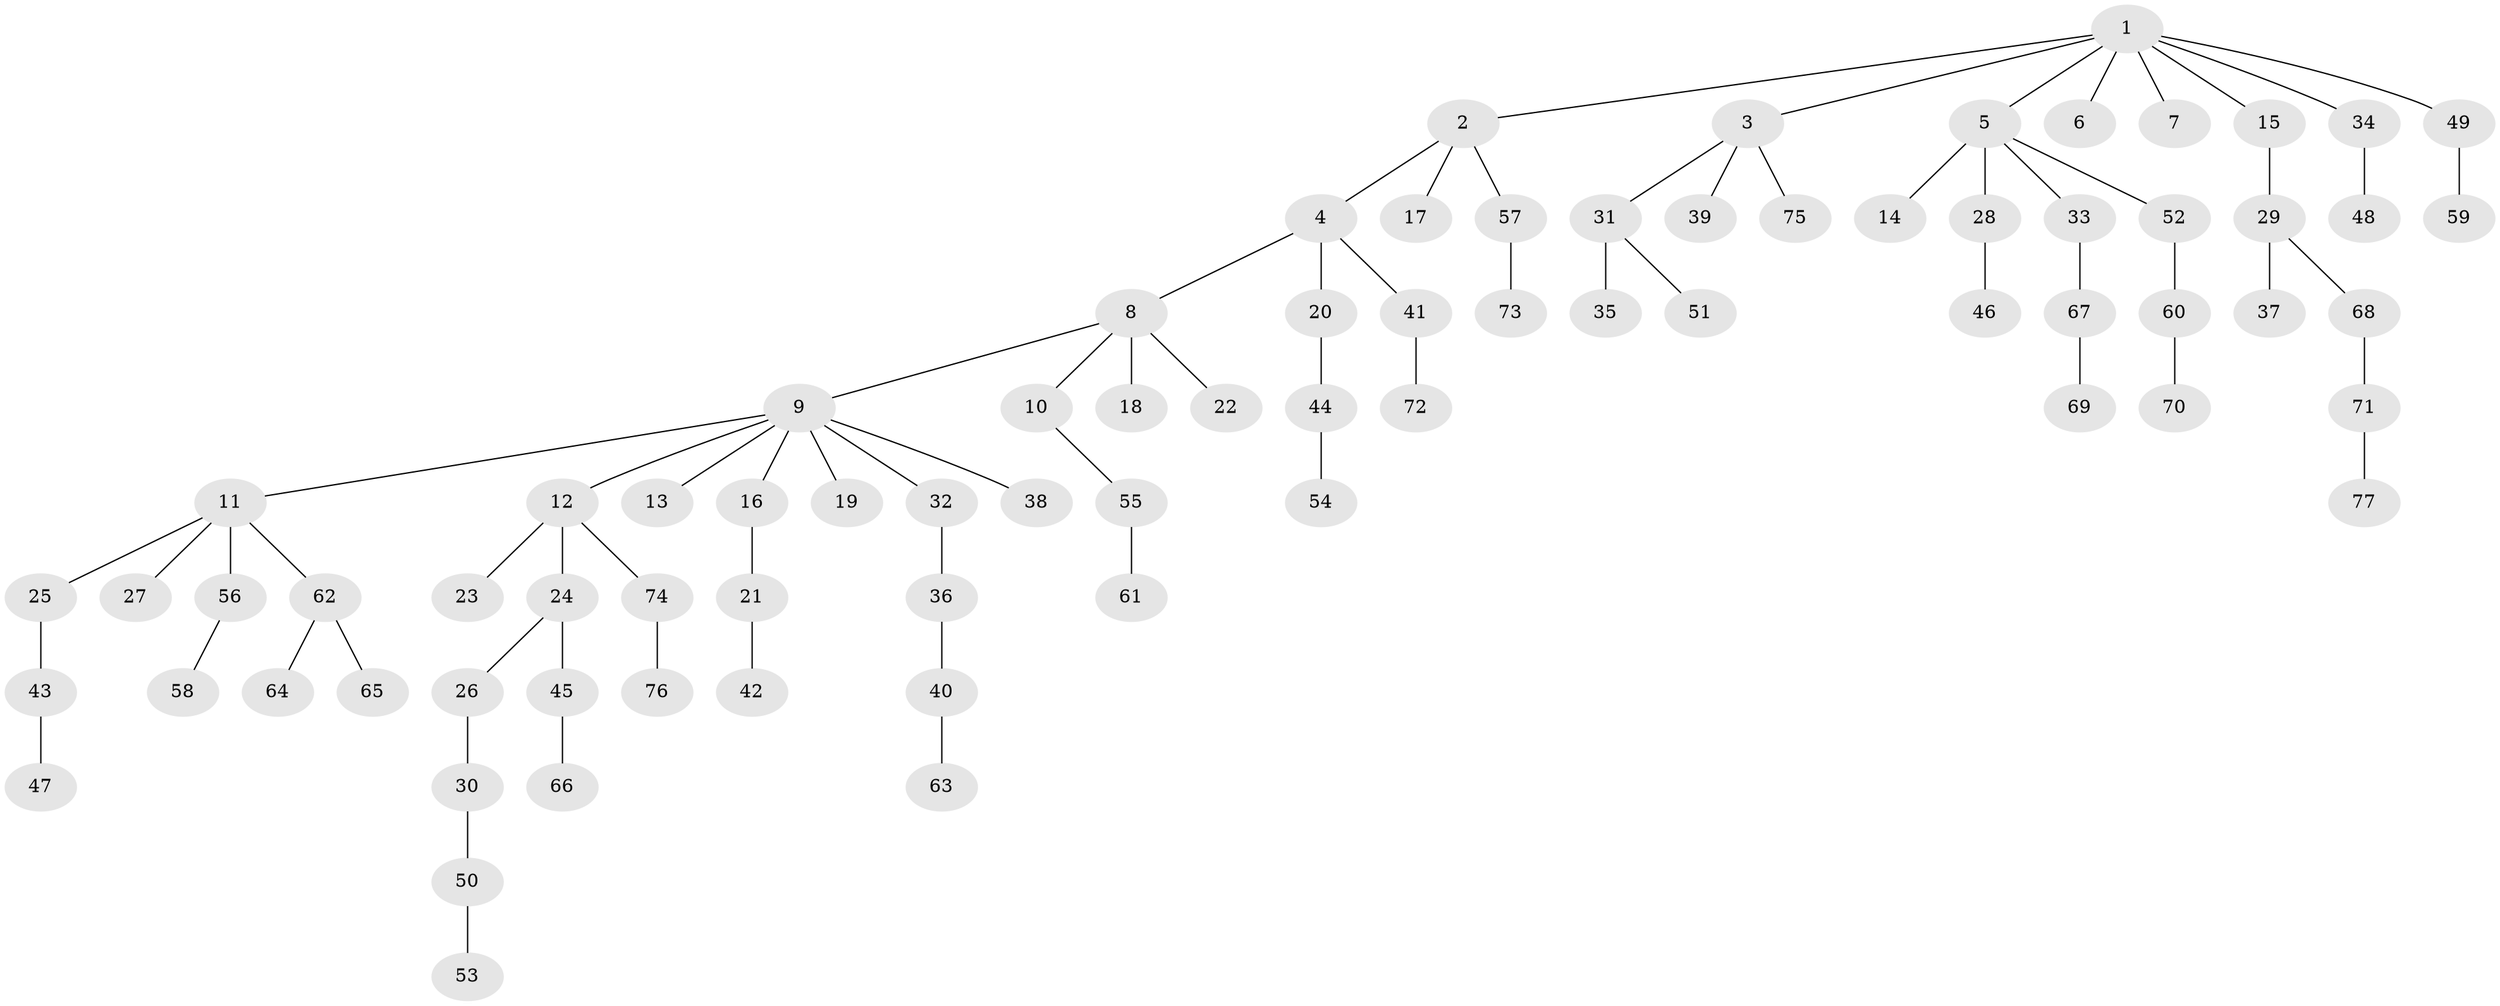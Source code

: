 // coarse degree distribution, {7: 0.02564102564102564, 2: 0.358974358974359, 1: 0.4358974358974359, 3: 0.15384615384615385, 6: 0.02564102564102564}
// Generated by graph-tools (version 1.1) at 2025/37/03/04/25 23:37:17]
// undirected, 77 vertices, 76 edges
graph export_dot {
  node [color=gray90,style=filled];
  1;
  2;
  3;
  4;
  5;
  6;
  7;
  8;
  9;
  10;
  11;
  12;
  13;
  14;
  15;
  16;
  17;
  18;
  19;
  20;
  21;
  22;
  23;
  24;
  25;
  26;
  27;
  28;
  29;
  30;
  31;
  32;
  33;
  34;
  35;
  36;
  37;
  38;
  39;
  40;
  41;
  42;
  43;
  44;
  45;
  46;
  47;
  48;
  49;
  50;
  51;
  52;
  53;
  54;
  55;
  56;
  57;
  58;
  59;
  60;
  61;
  62;
  63;
  64;
  65;
  66;
  67;
  68;
  69;
  70;
  71;
  72;
  73;
  74;
  75;
  76;
  77;
  1 -- 2;
  1 -- 3;
  1 -- 5;
  1 -- 6;
  1 -- 7;
  1 -- 15;
  1 -- 34;
  1 -- 49;
  2 -- 4;
  2 -- 17;
  2 -- 57;
  3 -- 31;
  3 -- 39;
  3 -- 75;
  4 -- 8;
  4 -- 20;
  4 -- 41;
  5 -- 14;
  5 -- 28;
  5 -- 33;
  5 -- 52;
  8 -- 9;
  8 -- 10;
  8 -- 18;
  8 -- 22;
  9 -- 11;
  9 -- 12;
  9 -- 13;
  9 -- 16;
  9 -- 19;
  9 -- 32;
  9 -- 38;
  10 -- 55;
  11 -- 25;
  11 -- 27;
  11 -- 56;
  11 -- 62;
  12 -- 23;
  12 -- 24;
  12 -- 74;
  15 -- 29;
  16 -- 21;
  20 -- 44;
  21 -- 42;
  24 -- 26;
  24 -- 45;
  25 -- 43;
  26 -- 30;
  28 -- 46;
  29 -- 37;
  29 -- 68;
  30 -- 50;
  31 -- 35;
  31 -- 51;
  32 -- 36;
  33 -- 67;
  34 -- 48;
  36 -- 40;
  40 -- 63;
  41 -- 72;
  43 -- 47;
  44 -- 54;
  45 -- 66;
  49 -- 59;
  50 -- 53;
  52 -- 60;
  55 -- 61;
  56 -- 58;
  57 -- 73;
  60 -- 70;
  62 -- 64;
  62 -- 65;
  67 -- 69;
  68 -- 71;
  71 -- 77;
  74 -- 76;
}
